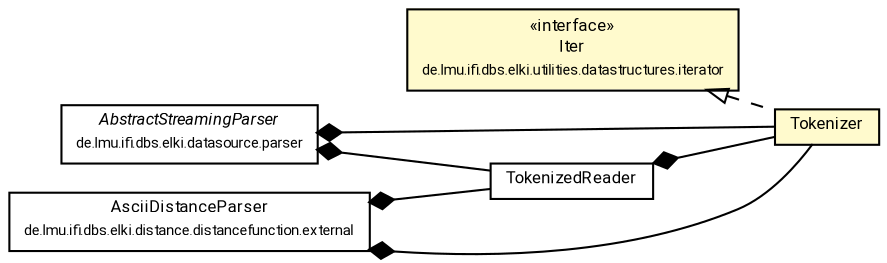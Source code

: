#!/usr/local/bin/dot
#
# Class diagram 
# Generated by UMLGraph version R5_7_2-60-g0e99a6 (http://www.spinellis.gr/umlgraph/)
#

digraph G {
	graph [fontnames="svg"]
	edge [fontname="Roboto",fontsize=7,labelfontname="Roboto",labelfontsize=7,color="black"];
	node [fontname="Roboto",fontcolor="black",fontsize=8,shape=plaintext,margin=0,width=0,height=0];
	nodesep=0.15;
	ranksep=0.25;
	rankdir=LR;
	// de.lmu.ifi.dbs.elki.utilities.io.TokenizedReader
	c10251738 [label=<<table title="de.lmu.ifi.dbs.elki.utilities.io.TokenizedReader" border="0" cellborder="1" cellspacing="0" cellpadding="2" href="TokenizedReader.html" target="_parent">
		<tr><td><table border="0" cellspacing="0" cellpadding="1">
		<tr><td align="center" balign="center"> <font face="Roboto">TokenizedReader</font> </td></tr>
		</table></td></tr>
		</table>>, URL="TokenizedReader.html"];
	// de.lmu.ifi.dbs.elki.utilities.io.Tokenizer
	c10251755 [label=<<table title="de.lmu.ifi.dbs.elki.utilities.io.Tokenizer" border="0" cellborder="1" cellspacing="0" cellpadding="2" bgcolor="lemonChiffon" href="Tokenizer.html" target="_parent">
		<tr><td><table border="0" cellspacing="0" cellpadding="1">
		<tr><td align="center" balign="center"> <font face="Roboto">Tokenizer</font> </td></tr>
		</table></td></tr>
		</table>>, URL="Tokenizer.html"];
	// de.lmu.ifi.dbs.elki.utilities.datastructures.iterator.Iter
	c10251849 [label=<<table title="de.lmu.ifi.dbs.elki.utilities.datastructures.iterator.Iter" border="0" cellborder="1" cellspacing="0" cellpadding="2" bgcolor="LemonChiffon" href="../datastructures/iterator/Iter.html" target="_parent">
		<tr><td><table border="0" cellspacing="0" cellpadding="1">
		<tr><td align="center" balign="center"> &#171;interface&#187; </td></tr>
		<tr><td align="center" balign="center"> <font face="Roboto">Iter</font> </td></tr>
		<tr><td align="center" balign="center"> <font face="Roboto" point-size="7.0">de.lmu.ifi.dbs.elki.utilities.datastructures.iterator</font> </td></tr>
		</table></td></tr>
		</table>>, URL="../datastructures/iterator/Iter.html"];
	// de.lmu.ifi.dbs.elki.datasource.parser.AbstractStreamingParser
	c10252571 [label=<<table title="de.lmu.ifi.dbs.elki.datasource.parser.AbstractStreamingParser" border="0" cellborder="1" cellspacing="0" cellpadding="2" href="../../datasource/parser/AbstractStreamingParser.html" target="_parent">
		<tr><td><table border="0" cellspacing="0" cellpadding="1">
		<tr><td align="center" balign="center"> <font face="Roboto"><i>AbstractStreamingParser</i></font> </td></tr>
		<tr><td align="center" balign="center"> <font face="Roboto" point-size="7.0">de.lmu.ifi.dbs.elki.datasource.parser</font> </td></tr>
		</table></td></tr>
		</table>>, URL="../../datasource/parser/AbstractStreamingParser.html"];
	// de.lmu.ifi.dbs.elki.distance.distancefunction.external.AsciiDistanceParser
	c10252911 [label=<<table title="de.lmu.ifi.dbs.elki.distance.distancefunction.external.AsciiDistanceParser" border="0" cellborder="1" cellspacing="0" cellpadding="2" href="../../distance/distancefunction/external/AsciiDistanceParser.html" target="_parent">
		<tr><td><table border="0" cellspacing="0" cellpadding="1">
		<tr><td align="center" balign="center"> <font face="Roboto">AsciiDistanceParser</font> </td></tr>
		<tr><td align="center" balign="center"> <font face="Roboto" point-size="7.0">de.lmu.ifi.dbs.elki.distance.distancefunction.external</font> </td></tr>
		</table></td></tr>
		</table>>, URL="../../distance/distancefunction/external/AsciiDistanceParser.html"];
	// de.lmu.ifi.dbs.elki.utilities.io.TokenizedReader composed de.lmu.ifi.dbs.elki.utilities.io.Tokenizer
	c10251738 -> c10251755 [arrowhead=none,arrowtail=diamond,dir=back,weight=6];
	// de.lmu.ifi.dbs.elki.utilities.io.Tokenizer implements de.lmu.ifi.dbs.elki.utilities.datastructures.iterator.Iter
	c10251849 -> c10251755 [arrowtail=empty,style=dashed,dir=back,weight=9];
	// de.lmu.ifi.dbs.elki.datasource.parser.AbstractStreamingParser composed de.lmu.ifi.dbs.elki.utilities.io.TokenizedReader
	c10252571 -> c10251738 [arrowhead=none,arrowtail=diamond,dir=back,weight=6];
	// de.lmu.ifi.dbs.elki.datasource.parser.AbstractStreamingParser composed de.lmu.ifi.dbs.elki.utilities.io.Tokenizer
	c10252571 -> c10251755 [arrowhead=none,arrowtail=diamond,dir=back,weight=6];
	// de.lmu.ifi.dbs.elki.distance.distancefunction.external.AsciiDistanceParser composed de.lmu.ifi.dbs.elki.utilities.io.TokenizedReader
	c10252911 -> c10251738 [arrowhead=none,arrowtail=diamond,dir=back,weight=6];
	// de.lmu.ifi.dbs.elki.distance.distancefunction.external.AsciiDistanceParser composed de.lmu.ifi.dbs.elki.utilities.io.Tokenizer
	c10252911 -> c10251755 [arrowhead=none,arrowtail=diamond,dir=back,weight=6];
}

